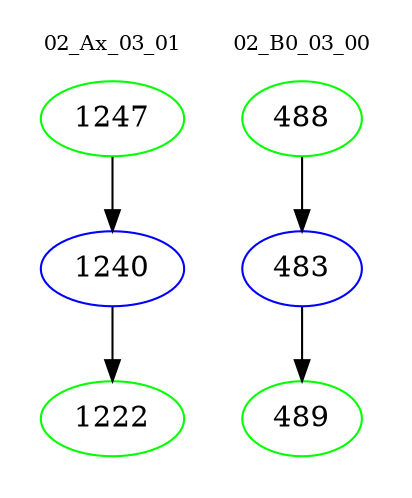 digraph{
subgraph cluster_0 {
color = white
label = "02_Ax_03_01";
fontsize=10;
T0_1247 [label="1247", color="green"]
T0_1247 -> T0_1240 [color="black"]
T0_1240 [label="1240", color="blue"]
T0_1240 -> T0_1222 [color="black"]
T0_1222 [label="1222", color="green"]
}
subgraph cluster_1 {
color = white
label = "02_B0_03_00";
fontsize=10;
T1_488 [label="488", color="green"]
T1_488 -> T1_483 [color="black"]
T1_483 [label="483", color="blue"]
T1_483 -> T1_489 [color="black"]
T1_489 [label="489", color="green"]
}
}
